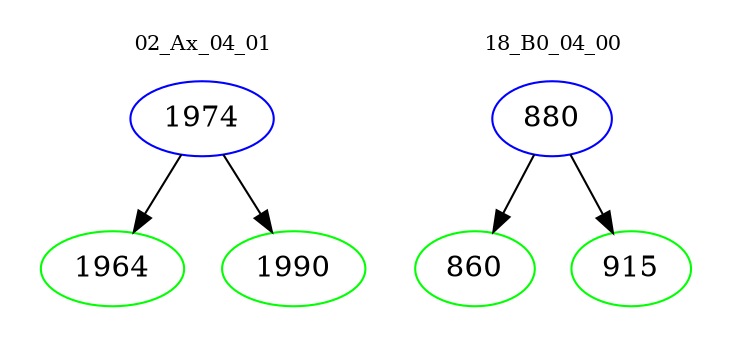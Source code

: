 digraph{
subgraph cluster_0 {
color = white
label = "02_Ax_04_01";
fontsize=10;
T0_1974 [label="1974", color="blue"]
T0_1974 -> T0_1964 [color="black"]
T0_1964 [label="1964", color="green"]
T0_1974 -> T0_1990 [color="black"]
T0_1990 [label="1990", color="green"]
}
subgraph cluster_1 {
color = white
label = "18_B0_04_00";
fontsize=10;
T1_880 [label="880", color="blue"]
T1_880 -> T1_860 [color="black"]
T1_860 [label="860", color="green"]
T1_880 -> T1_915 [color="black"]
T1_915 [label="915", color="green"]
}
}

